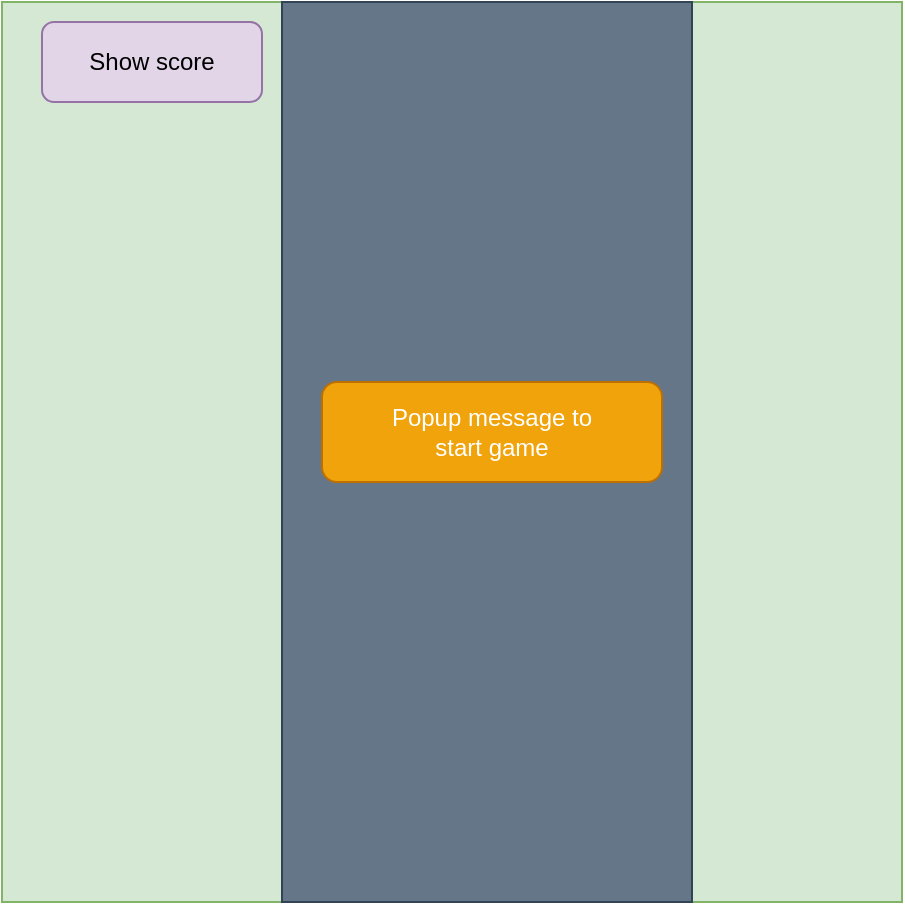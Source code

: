 <mxfile version="14.1.8" type="github">
  <diagram id="sKPirnVCtBwlHA_4e2aG" name="Page-1">
    <mxGraphModel dx="868" dy="482" grid="1" gridSize="10" guides="1" tooltips="1" connect="1" arrows="1" fold="1" page="1" pageScale="1" pageWidth="850" pageHeight="1100" math="0" shadow="0">
      <root>
        <mxCell id="0" />
        <mxCell id="1" parent="0" />
        <mxCell id="bJNRHkglilT6ckD4tKtB-6" value="" style="rounded=0;whiteSpace=wrap;html=1;fillColor=#647687;strokeColor=#314354;fontColor=#ffffff;" vertex="1" parent="1">
          <mxGeometry x="320" y="20" width="200" height="450" as="geometry" />
        </mxCell>
        <mxCell id="bJNRHkglilT6ckD4tKtB-1" value="" style="whiteSpace=wrap;html=1;aspect=fixed;fillColor=#d5e8d4;strokeColor=#82b366;" vertex="1" parent="1">
          <mxGeometry x="180" y="20" width="450" height="450" as="geometry" />
        </mxCell>
        <mxCell id="bJNRHkglilT6ckD4tKtB-4" value="" style="rounded=0;whiteSpace=wrap;html=1;fillColor=#647687;strokeColor=#314354;fontColor=#ffffff;" vertex="1" parent="1">
          <mxGeometry x="320" y="20" width="205" height="450" as="geometry" />
        </mxCell>
        <mxCell id="bJNRHkglilT6ckD4tKtB-2" value="Show score" style="rounded=1;whiteSpace=wrap;html=1;fillColor=#e1d5e7;strokeColor=#9673a6;" vertex="1" parent="1">
          <mxGeometry x="200" y="30" width="110" height="40" as="geometry" />
        </mxCell>
        <mxCell id="bJNRHkglilT6ckD4tKtB-5" value="Popup message to &lt;br&gt;start game" style="rounded=1;whiteSpace=wrap;html=1;fillColor=#f0a30a;strokeColor=#BD7000;fontColor=#ffffff;" vertex="1" parent="1">
          <mxGeometry x="340" y="210" width="170" height="50" as="geometry" />
        </mxCell>
      </root>
    </mxGraphModel>
  </diagram>
</mxfile>
